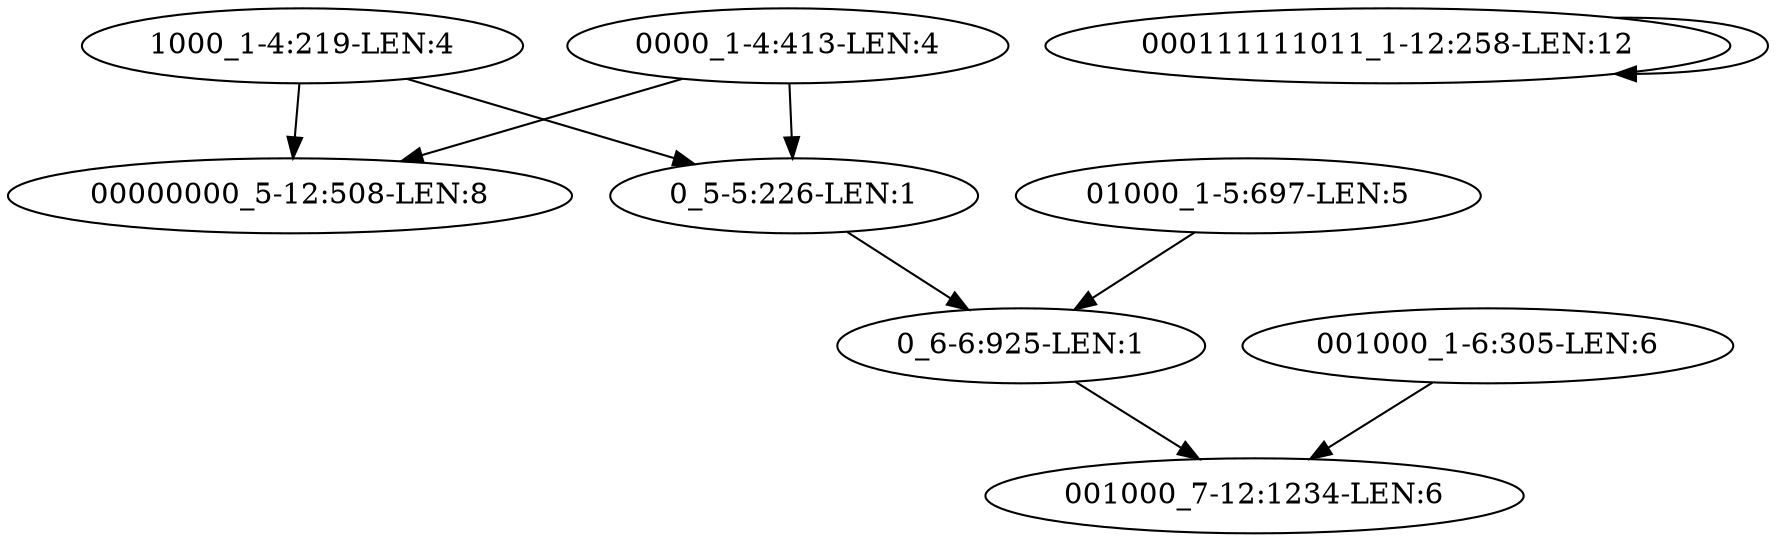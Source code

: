 digraph G {
    "1000_1-4:219-LEN:4" -> "00000000_5-12:508-LEN:8";
    "1000_1-4:219-LEN:4" -> "0_5-5:226-LEN:1";
    "01000_1-5:697-LEN:5" -> "0_6-6:925-LEN:1";
    "0_5-5:226-LEN:1" -> "0_6-6:925-LEN:1";
    "000111111011_1-12:258-LEN:12" -> "000111111011_1-12:258-LEN:12";
    "0000_1-4:413-LEN:4" -> "00000000_5-12:508-LEN:8";
    "0000_1-4:413-LEN:4" -> "0_5-5:226-LEN:1";
    "001000_1-6:305-LEN:6" -> "001000_7-12:1234-LEN:6";
    "0_6-6:925-LEN:1" -> "001000_7-12:1234-LEN:6";
}

